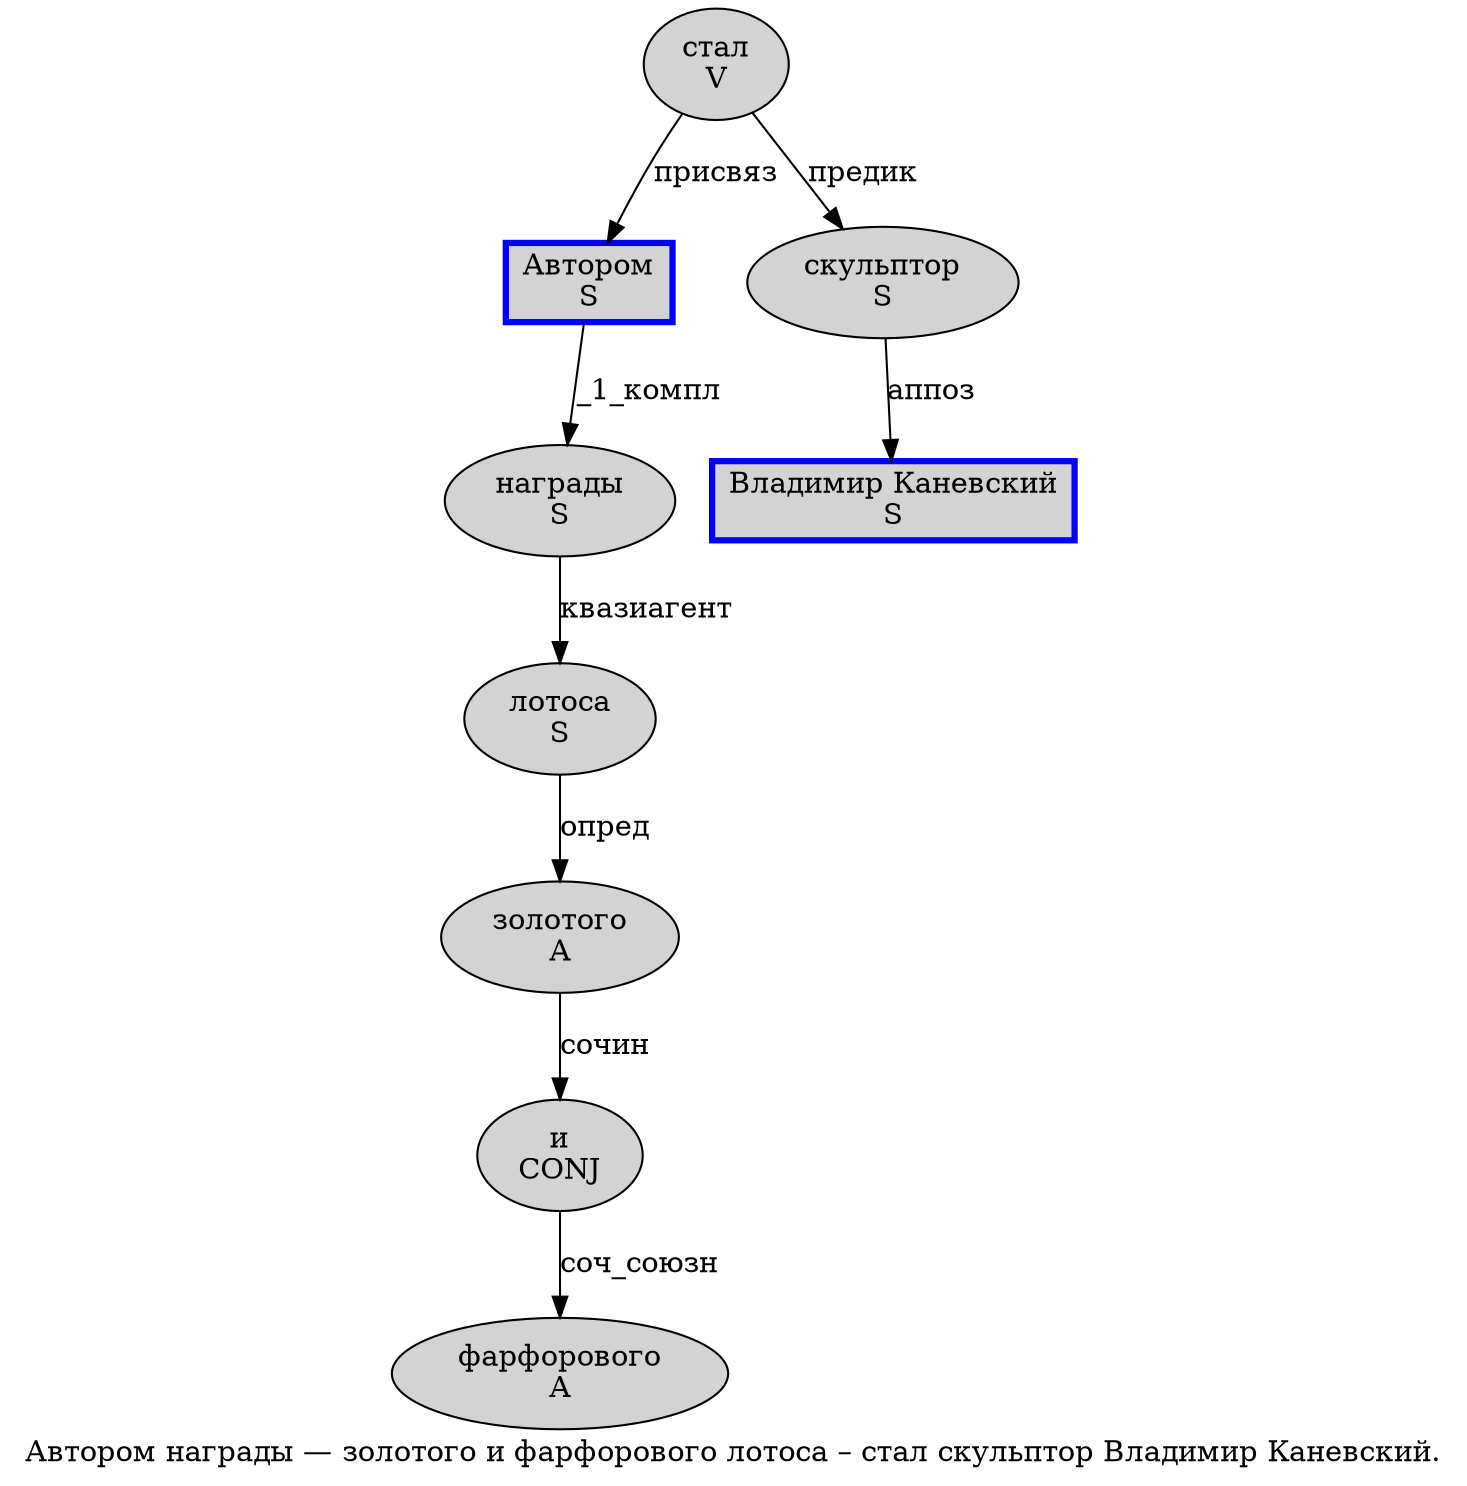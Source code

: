 digraph SENTENCE_301 {
	graph [label="Автором награды — золотого и фарфорового лотоса – стал скульптор Владимир Каневский."]
	node [style=filled]
		0 [label="Автором
S" color=blue fillcolor=lightgray penwidth=3 shape=box]
		1 [label="награды
S" color="" fillcolor=lightgray penwidth=1 shape=ellipse]
		3 [label="золотого
A" color="" fillcolor=lightgray penwidth=1 shape=ellipse]
		4 [label="и
CONJ" color="" fillcolor=lightgray penwidth=1 shape=ellipse]
		5 [label="фарфорового
A" color="" fillcolor=lightgray penwidth=1 shape=ellipse]
		6 [label="лотоса
S" color="" fillcolor=lightgray penwidth=1 shape=ellipse]
		8 [label="стал
V" color="" fillcolor=lightgray penwidth=1 shape=ellipse]
		9 [label="скульптор
S" color="" fillcolor=lightgray penwidth=1 shape=ellipse]
		10 [label="Владимир Каневский
S" color=blue fillcolor=lightgray penwidth=3 shape=box]
			4 -> 5 [label="соч_союзн"]
			8 -> 0 [label="присвяз"]
			8 -> 9 [label="предик"]
			6 -> 3 [label="опред"]
			0 -> 1 [label="_1_компл"]
			9 -> 10 [label="аппоз"]
			3 -> 4 [label="сочин"]
			1 -> 6 [label="квазиагент"]
}